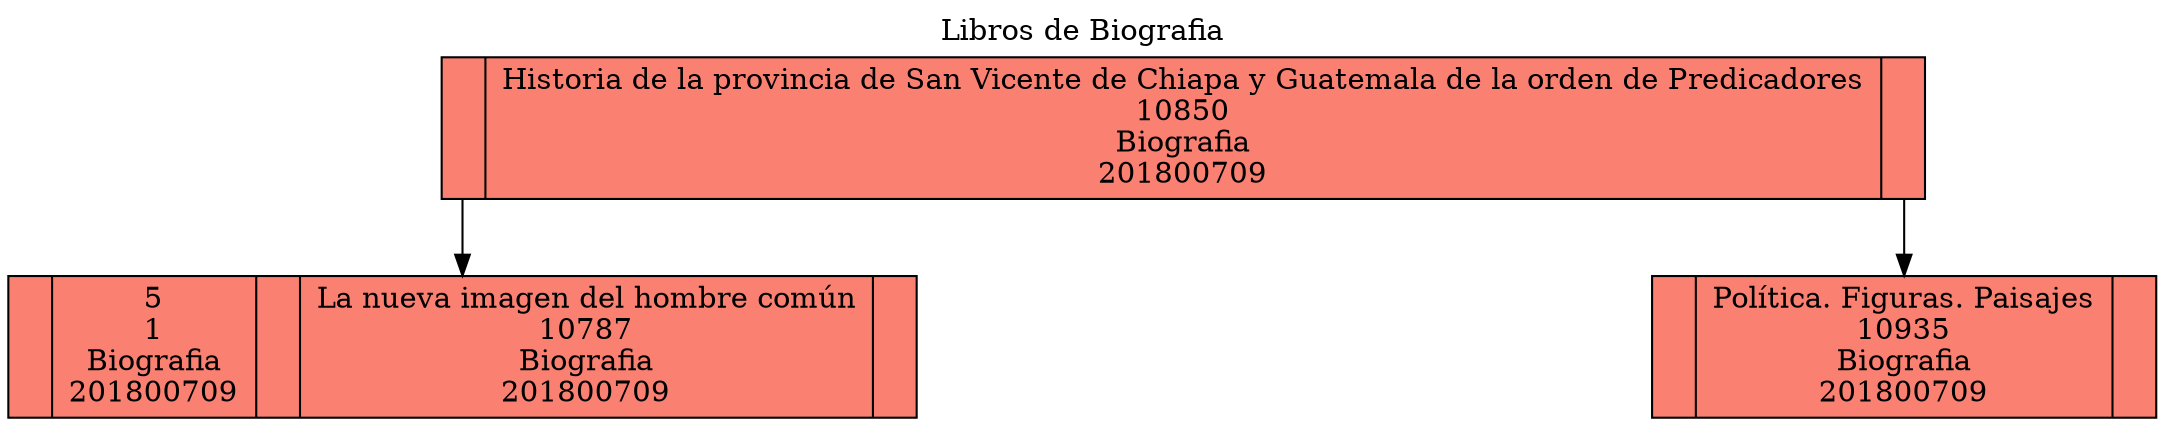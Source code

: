 digraph G {
node [shape = record,height=.1 color=black fillcolor=salmon style=filled];
labelloc="t";
label="Libros de Biografia";
node1[label = "<f0> |Historia de la provincia de San Vicente de Chiapa y Guatemala de la orden de Predicadores\n10850\nBiografia\n201800709|<f1>"];
node2[label = "<f0> |5\n1\nBiografia\n201800709|<f1> |La nueva imagen del hombre común\n10787\nBiografia\n201800709|<f2>"];
"node1":f0->"node2";
node3[label = "<f0> |Política. Figuras. Paisajes\n10935\nBiografia\n201800709|<f1>"];
"node1":f1->"node3";

}